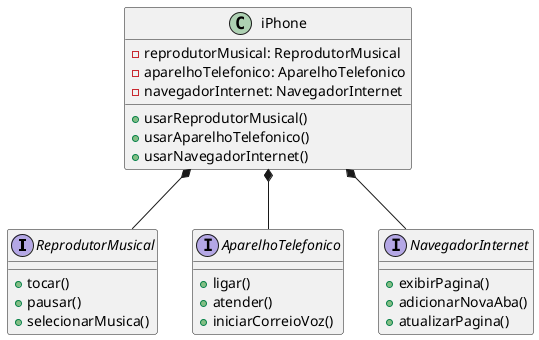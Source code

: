 @startuml

interface ReprodutorMusical {
    + tocar()
    + pausar()
    + selecionarMusica()
}

interface AparelhoTelefonico {
    + ligar()
    + atender()
    + iniciarCorreioVoz()
}

interface NavegadorInternet {
    + exibirPagina()
    + adicionarNovaAba()
    + atualizarPagina()
}

class iPhone {
    - reprodutorMusical: ReprodutorMusical
    - aparelhoTelefonico: AparelhoTelefonico
    - navegadorInternet: NavegadorInternet
    + usarReprodutorMusical()
    + usarAparelhoTelefonico()
    + usarNavegadorInternet()
}

iPhone *-- ReprodutorMusical
iPhone *-- AparelhoTelefonico
iPhone *-- NavegadorInternet

@enduml
